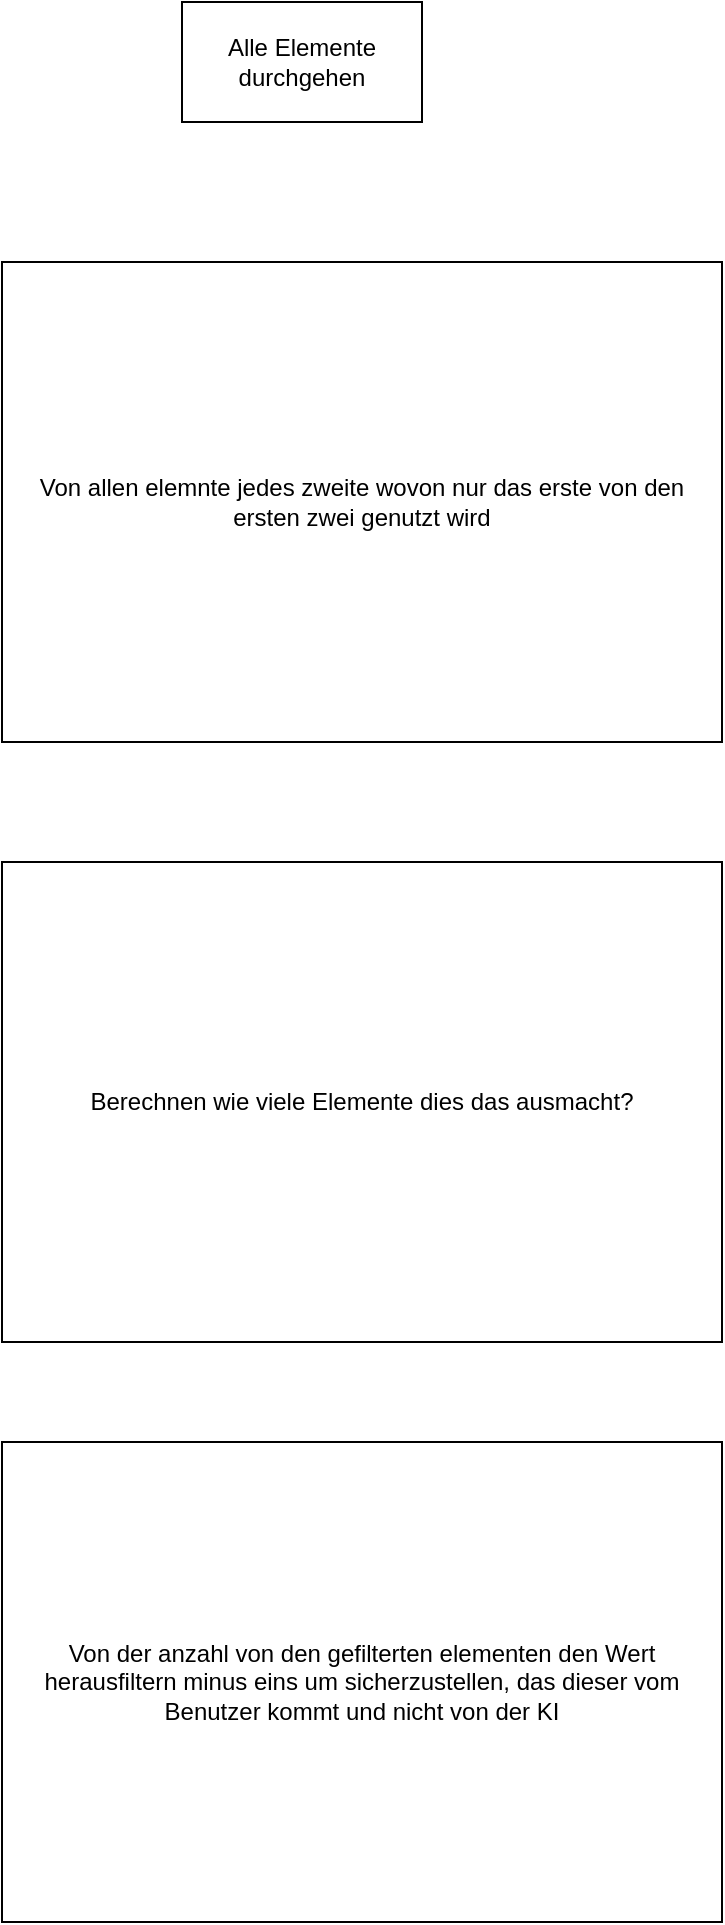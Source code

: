 <mxfile>
    <diagram id="i3x2B63e8gMVIjORBYV_" name="Page-1">
        <mxGraphModel dx="1456" dy="978" grid="1" gridSize="10" guides="1" tooltips="1" connect="1" arrows="1" fold="1" page="1" pageScale="1" pageWidth="850" pageHeight="1100" math="0" shadow="0">
            <root>
                <mxCell id="0"/>
                <mxCell id="1" parent="0"/>
                <mxCell id="2" value="Alle Elemente durchgehen" style="rounded=0;whiteSpace=wrap;html=1;" vertex="1" parent="1">
                    <mxGeometry x="100" y="220" width="120" height="60" as="geometry"/>
                </mxCell>
                <mxCell id="3" value="Von allen elemnte jedes zweite wovon nur das erste von den ersten zwei genutzt wird" style="rounded=0;whiteSpace=wrap;html=1;" vertex="1" parent="1">
                    <mxGeometry x="10" y="350" width="360" height="240" as="geometry"/>
                </mxCell>
                <mxCell id="4" value="Berechnen wie viele Elemente dies das ausmacht?" style="rounded=0;whiteSpace=wrap;html=1;" vertex="1" parent="1">
                    <mxGeometry x="10" y="650" width="360" height="240" as="geometry"/>
                </mxCell>
                <mxCell id="5" value="Von der anzahl von den gefilterten elementen den Wert herausfiltern minus eins um sicherzustellen, das dieser vom Benutzer kommt und nicht von der KI" style="rounded=0;whiteSpace=wrap;html=1;" vertex="1" parent="1">
                    <mxGeometry x="10" y="940" width="360" height="240" as="geometry"/>
                </mxCell>
            </root>
        </mxGraphModel>
    </diagram>
</mxfile>